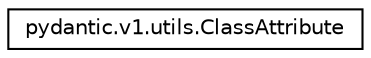 digraph "Graphical Class Hierarchy"
{
 // LATEX_PDF_SIZE
  edge [fontname="Helvetica",fontsize="10",labelfontname="Helvetica",labelfontsize="10"];
  node [fontname="Helvetica",fontsize="10",shape=record];
  rankdir="LR";
  Node0 [label="pydantic.v1.utils.ClassAttribute",height=0.2,width=0.4,color="black", fillcolor="white", style="filled",URL="$classpydantic_1_1v1_1_1utils_1_1ClassAttribute.html",tooltip=" "];
}
